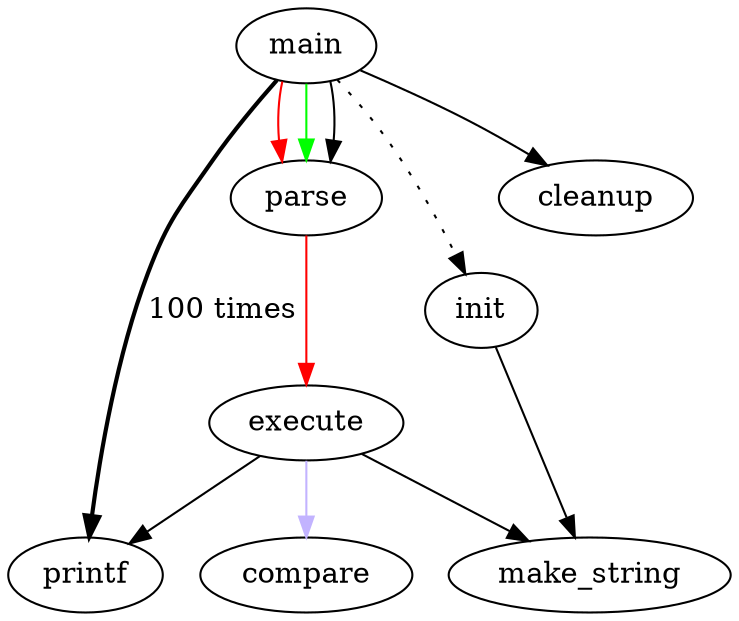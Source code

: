 digraph G {
    main -> parse [color = "red"];
    main -> parse [color = "green"];
    main -> parse;
    parse -> execute [color = "red"];
    main -> init [style = "dotted"];
    main -> cleanup;
    execute -> make_string; 
    execute -> printf;
    init -> make_string;
    main -> printf [style="bold", label="100 times"];
    execute -> compare [shape=polygon, skew=0, distortion = 0.0, peripheries=3, color=".7 .3 1.0"]; 
}
